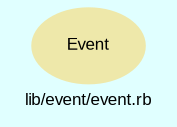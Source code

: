 digraph TopLevel {
    compound = true
    bgcolor = lightcyan1
    fontname = Arial
    fontsize = 8
    label = "lib/event/event.rb"
    node [
        fontname = Arial,
        fontsize = 8,
        color = black
    ]

    Event [
        fontcolor = black,
        URL = "classes/Event.html",
        shape = ellipse,
        color = palegoldenrod,
        style = filled,
        label = "Event"
    ]

}

